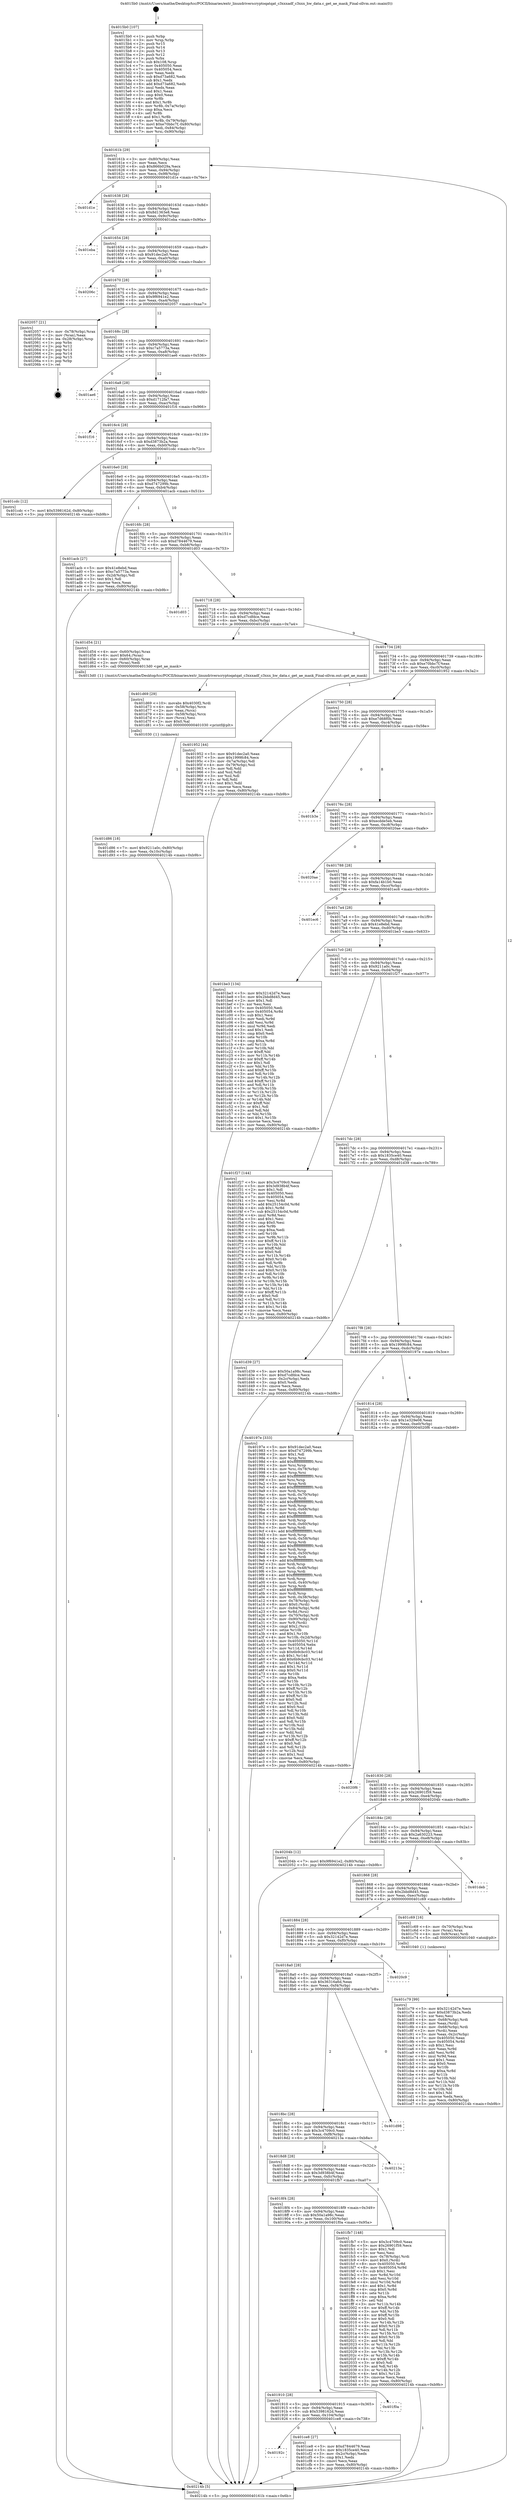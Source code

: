 digraph "0x4015b0" {
  label = "0x4015b0 (/mnt/c/Users/mathe/Desktop/tcc/POCII/binaries/extr_linuxdriverscryptoqatqat_c3xxxadf_c3xxx_hw_data.c_get_ae_mask_Final-ollvm.out::main(0))"
  labelloc = "t"
  node[shape=record]

  Entry [label="",width=0.3,height=0.3,shape=circle,fillcolor=black,style=filled]
  "0x40161b" [label="{
     0x40161b [29]\l
     | [instrs]\l
     &nbsp;&nbsp;0x40161b \<+3\>: mov -0x80(%rbp),%eax\l
     &nbsp;&nbsp;0x40161e \<+2\>: mov %eax,%ecx\l
     &nbsp;&nbsp;0x401620 \<+6\>: sub $0x866b029a,%ecx\l
     &nbsp;&nbsp;0x401626 \<+6\>: mov %eax,-0x94(%rbp)\l
     &nbsp;&nbsp;0x40162c \<+6\>: mov %ecx,-0x98(%rbp)\l
     &nbsp;&nbsp;0x401632 \<+6\>: je 0000000000401d1e \<main+0x76e\>\l
  }"]
  "0x401d1e" [label="{
     0x401d1e\l
  }", style=dashed]
  "0x401638" [label="{
     0x401638 [28]\l
     | [instrs]\l
     &nbsp;&nbsp;0x401638 \<+5\>: jmp 000000000040163d \<main+0x8d\>\l
     &nbsp;&nbsp;0x40163d \<+6\>: mov -0x94(%rbp),%eax\l
     &nbsp;&nbsp;0x401643 \<+5\>: sub $0x8d1363e8,%eax\l
     &nbsp;&nbsp;0x401648 \<+6\>: mov %eax,-0x9c(%rbp)\l
     &nbsp;&nbsp;0x40164e \<+6\>: je 0000000000401eba \<main+0x90a\>\l
  }"]
  Exit [label="",width=0.3,height=0.3,shape=circle,fillcolor=black,style=filled,peripheries=2]
  "0x401eba" [label="{
     0x401eba\l
  }", style=dashed]
  "0x401654" [label="{
     0x401654 [28]\l
     | [instrs]\l
     &nbsp;&nbsp;0x401654 \<+5\>: jmp 0000000000401659 \<main+0xa9\>\l
     &nbsp;&nbsp;0x401659 \<+6\>: mov -0x94(%rbp),%eax\l
     &nbsp;&nbsp;0x40165f \<+5\>: sub $0x91dec2a0,%eax\l
     &nbsp;&nbsp;0x401664 \<+6\>: mov %eax,-0xa0(%rbp)\l
     &nbsp;&nbsp;0x40166a \<+6\>: je 000000000040206c \<main+0xabc\>\l
  }"]
  "0x401d86" [label="{
     0x401d86 [18]\l
     | [instrs]\l
     &nbsp;&nbsp;0x401d86 \<+7\>: movl $0x9211a0c,-0x80(%rbp)\l
     &nbsp;&nbsp;0x401d8d \<+6\>: mov %eax,-0x10c(%rbp)\l
     &nbsp;&nbsp;0x401d93 \<+5\>: jmp 000000000040214b \<main+0xb9b\>\l
  }"]
  "0x40206c" [label="{
     0x40206c\l
  }", style=dashed]
  "0x401670" [label="{
     0x401670 [28]\l
     | [instrs]\l
     &nbsp;&nbsp;0x401670 \<+5\>: jmp 0000000000401675 \<main+0xc5\>\l
     &nbsp;&nbsp;0x401675 \<+6\>: mov -0x94(%rbp),%eax\l
     &nbsp;&nbsp;0x40167b \<+5\>: sub $0x9f6941e2,%eax\l
     &nbsp;&nbsp;0x401680 \<+6\>: mov %eax,-0xa4(%rbp)\l
     &nbsp;&nbsp;0x401686 \<+6\>: je 0000000000402057 \<main+0xaa7\>\l
  }"]
  "0x401d69" [label="{
     0x401d69 [29]\l
     | [instrs]\l
     &nbsp;&nbsp;0x401d69 \<+10\>: movabs $0x4030f2,%rdi\l
     &nbsp;&nbsp;0x401d73 \<+4\>: mov -0x58(%rbp),%rcx\l
     &nbsp;&nbsp;0x401d77 \<+2\>: mov %eax,(%rcx)\l
     &nbsp;&nbsp;0x401d79 \<+4\>: mov -0x58(%rbp),%rcx\l
     &nbsp;&nbsp;0x401d7d \<+2\>: mov (%rcx),%esi\l
     &nbsp;&nbsp;0x401d7f \<+2\>: mov $0x0,%al\l
     &nbsp;&nbsp;0x401d81 \<+5\>: call 0000000000401030 \<printf@plt\>\l
     | [calls]\l
     &nbsp;&nbsp;0x401030 \{1\} (unknown)\l
  }"]
  "0x402057" [label="{
     0x402057 [21]\l
     | [instrs]\l
     &nbsp;&nbsp;0x402057 \<+4\>: mov -0x78(%rbp),%rax\l
     &nbsp;&nbsp;0x40205b \<+2\>: mov (%rax),%eax\l
     &nbsp;&nbsp;0x40205d \<+4\>: lea -0x28(%rbp),%rsp\l
     &nbsp;&nbsp;0x402061 \<+1\>: pop %rbx\l
     &nbsp;&nbsp;0x402062 \<+2\>: pop %r12\l
     &nbsp;&nbsp;0x402064 \<+2\>: pop %r13\l
     &nbsp;&nbsp;0x402066 \<+2\>: pop %r14\l
     &nbsp;&nbsp;0x402068 \<+2\>: pop %r15\l
     &nbsp;&nbsp;0x40206a \<+1\>: pop %rbp\l
     &nbsp;&nbsp;0x40206b \<+1\>: ret\l
  }"]
  "0x40168c" [label="{
     0x40168c [28]\l
     | [instrs]\l
     &nbsp;&nbsp;0x40168c \<+5\>: jmp 0000000000401691 \<main+0xe1\>\l
     &nbsp;&nbsp;0x401691 \<+6\>: mov -0x94(%rbp),%eax\l
     &nbsp;&nbsp;0x401697 \<+5\>: sub $0xc7a5773a,%eax\l
     &nbsp;&nbsp;0x40169c \<+6\>: mov %eax,-0xa8(%rbp)\l
     &nbsp;&nbsp;0x4016a2 \<+6\>: je 0000000000401ae6 \<main+0x536\>\l
  }"]
  "0x40192c" [label="{
     0x40192c\l
  }", style=dashed]
  "0x401ae6" [label="{
     0x401ae6\l
  }", style=dashed]
  "0x4016a8" [label="{
     0x4016a8 [28]\l
     | [instrs]\l
     &nbsp;&nbsp;0x4016a8 \<+5\>: jmp 00000000004016ad \<main+0xfd\>\l
     &nbsp;&nbsp;0x4016ad \<+6\>: mov -0x94(%rbp),%eax\l
     &nbsp;&nbsp;0x4016b3 \<+5\>: sub $0xd1712fa7,%eax\l
     &nbsp;&nbsp;0x4016b8 \<+6\>: mov %eax,-0xac(%rbp)\l
     &nbsp;&nbsp;0x4016be \<+6\>: je 0000000000401f16 \<main+0x966\>\l
  }"]
  "0x401ce8" [label="{
     0x401ce8 [27]\l
     | [instrs]\l
     &nbsp;&nbsp;0x401ce8 \<+5\>: mov $0xd7844679,%eax\l
     &nbsp;&nbsp;0x401ced \<+5\>: mov $0x1835ce40,%ecx\l
     &nbsp;&nbsp;0x401cf2 \<+3\>: mov -0x2c(%rbp),%edx\l
     &nbsp;&nbsp;0x401cf5 \<+3\>: cmp $0x1,%edx\l
     &nbsp;&nbsp;0x401cf8 \<+3\>: cmovl %ecx,%eax\l
     &nbsp;&nbsp;0x401cfb \<+3\>: mov %eax,-0x80(%rbp)\l
     &nbsp;&nbsp;0x401cfe \<+5\>: jmp 000000000040214b \<main+0xb9b\>\l
  }"]
  "0x401f16" [label="{
     0x401f16\l
  }", style=dashed]
  "0x4016c4" [label="{
     0x4016c4 [28]\l
     | [instrs]\l
     &nbsp;&nbsp;0x4016c4 \<+5\>: jmp 00000000004016c9 \<main+0x119\>\l
     &nbsp;&nbsp;0x4016c9 \<+6\>: mov -0x94(%rbp),%eax\l
     &nbsp;&nbsp;0x4016cf \<+5\>: sub $0xd3873b2a,%eax\l
     &nbsp;&nbsp;0x4016d4 \<+6\>: mov %eax,-0xb0(%rbp)\l
     &nbsp;&nbsp;0x4016da \<+6\>: je 0000000000401cdc \<main+0x72c\>\l
  }"]
  "0x401910" [label="{
     0x401910 [28]\l
     | [instrs]\l
     &nbsp;&nbsp;0x401910 \<+5\>: jmp 0000000000401915 \<main+0x365\>\l
     &nbsp;&nbsp;0x401915 \<+6\>: mov -0x94(%rbp),%eax\l
     &nbsp;&nbsp;0x40191b \<+5\>: sub $0x5398162d,%eax\l
     &nbsp;&nbsp;0x401920 \<+6\>: mov %eax,-0x104(%rbp)\l
     &nbsp;&nbsp;0x401926 \<+6\>: je 0000000000401ce8 \<main+0x738\>\l
  }"]
  "0x401cdc" [label="{
     0x401cdc [12]\l
     | [instrs]\l
     &nbsp;&nbsp;0x401cdc \<+7\>: movl $0x5398162d,-0x80(%rbp)\l
     &nbsp;&nbsp;0x401ce3 \<+5\>: jmp 000000000040214b \<main+0xb9b\>\l
  }"]
  "0x4016e0" [label="{
     0x4016e0 [28]\l
     | [instrs]\l
     &nbsp;&nbsp;0x4016e0 \<+5\>: jmp 00000000004016e5 \<main+0x135\>\l
     &nbsp;&nbsp;0x4016e5 \<+6\>: mov -0x94(%rbp),%eax\l
     &nbsp;&nbsp;0x4016eb \<+5\>: sub $0xd747299b,%eax\l
     &nbsp;&nbsp;0x4016f0 \<+6\>: mov %eax,-0xb4(%rbp)\l
     &nbsp;&nbsp;0x4016f6 \<+6\>: je 0000000000401acb \<main+0x51b\>\l
  }"]
  "0x401f0a" [label="{
     0x401f0a\l
  }", style=dashed]
  "0x401acb" [label="{
     0x401acb [27]\l
     | [instrs]\l
     &nbsp;&nbsp;0x401acb \<+5\>: mov $0x41e8ebd,%eax\l
     &nbsp;&nbsp;0x401ad0 \<+5\>: mov $0xc7a5773a,%ecx\l
     &nbsp;&nbsp;0x401ad5 \<+3\>: mov -0x2d(%rbp),%dl\l
     &nbsp;&nbsp;0x401ad8 \<+3\>: test $0x1,%dl\l
     &nbsp;&nbsp;0x401adb \<+3\>: cmovne %ecx,%eax\l
     &nbsp;&nbsp;0x401ade \<+3\>: mov %eax,-0x80(%rbp)\l
     &nbsp;&nbsp;0x401ae1 \<+5\>: jmp 000000000040214b \<main+0xb9b\>\l
  }"]
  "0x4016fc" [label="{
     0x4016fc [28]\l
     | [instrs]\l
     &nbsp;&nbsp;0x4016fc \<+5\>: jmp 0000000000401701 \<main+0x151\>\l
     &nbsp;&nbsp;0x401701 \<+6\>: mov -0x94(%rbp),%eax\l
     &nbsp;&nbsp;0x401707 \<+5\>: sub $0xd7844679,%eax\l
     &nbsp;&nbsp;0x40170c \<+6\>: mov %eax,-0xb8(%rbp)\l
     &nbsp;&nbsp;0x401712 \<+6\>: je 0000000000401d03 \<main+0x753\>\l
  }"]
  "0x4018f4" [label="{
     0x4018f4 [28]\l
     | [instrs]\l
     &nbsp;&nbsp;0x4018f4 \<+5\>: jmp 00000000004018f9 \<main+0x349\>\l
     &nbsp;&nbsp;0x4018f9 \<+6\>: mov -0x94(%rbp),%eax\l
     &nbsp;&nbsp;0x4018ff \<+5\>: sub $0x50a1a98c,%eax\l
     &nbsp;&nbsp;0x401904 \<+6\>: mov %eax,-0x100(%rbp)\l
     &nbsp;&nbsp;0x40190a \<+6\>: je 0000000000401f0a \<main+0x95a\>\l
  }"]
  "0x401d03" [label="{
     0x401d03\l
  }", style=dashed]
  "0x401718" [label="{
     0x401718 [28]\l
     | [instrs]\l
     &nbsp;&nbsp;0x401718 \<+5\>: jmp 000000000040171d \<main+0x16d\>\l
     &nbsp;&nbsp;0x40171d \<+6\>: mov -0x94(%rbp),%eax\l
     &nbsp;&nbsp;0x401723 \<+5\>: sub $0xd7cdfdce,%eax\l
     &nbsp;&nbsp;0x401728 \<+6\>: mov %eax,-0xbc(%rbp)\l
     &nbsp;&nbsp;0x40172e \<+6\>: je 0000000000401d54 \<main+0x7a4\>\l
  }"]
  "0x401fb7" [label="{
     0x401fb7 [148]\l
     | [instrs]\l
     &nbsp;&nbsp;0x401fb7 \<+5\>: mov $0x3c4709c0,%eax\l
     &nbsp;&nbsp;0x401fbc \<+5\>: mov $0x26901f59,%ecx\l
     &nbsp;&nbsp;0x401fc1 \<+2\>: mov $0x1,%dl\l
     &nbsp;&nbsp;0x401fc3 \<+2\>: xor %esi,%esi\l
     &nbsp;&nbsp;0x401fc5 \<+4\>: mov -0x78(%rbp),%rdi\l
     &nbsp;&nbsp;0x401fc9 \<+6\>: movl $0x0,(%rdi)\l
     &nbsp;&nbsp;0x401fcf \<+8\>: mov 0x405050,%r8d\l
     &nbsp;&nbsp;0x401fd7 \<+8\>: mov 0x405054,%r9d\l
     &nbsp;&nbsp;0x401fdf \<+3\>: sub $0x1,%esi\l
     &nbsp;&nbsp;0x401fe2 \<+3\>: mov %r8d,%r10d\l
     &nbsp;&nbsp;0x401fe5 \<+3\>: add %esi,%r10d\l
     &nbsp;&nbsp;0x401fe8 \<+4\>: imul %r10d,%r8d\l
     &nbsp;&nbsp;0x401fec \<+4\>: and $0x1,%r8d\l
     &nbsp;&nbsp;0x401ff0 \<+4\>: cmp $0x0,%r8d\l
     &nbsp;&nbsp;0x401ff4 \<+4\>: sete %r11b\l
     &nbsp;&nbsp;0x401ff8 \<+4\>: cmp $0xa,%r9d\l
     &nbsp;&nbsp;0x401ffc \<+3\>: setl %bl\l
     &nbsp;&nbsp;0x401fff \<+3\>: mov %r11b,%r14b\l
     &nbsp;&nbsp;0x402002 \<+4\>: xor $0xff,%r14b\l
     &nbsp;&nbsp;0x402006 \<+3\>: mov %bl,%r15b\l
     &nbsp;&nbsp;0x402009 \<+4\>: xor $0xff,%r15b\l
     &nbsp;&nbsp;0x40200d \<+3\>: xor $0x0,%dl\l
     &nbsp;&nbsp;0x402010 \<+3\>: mov %r14b,%r12b\l
     &nbsp;&nbsp;0x402013 \<+4\>: and $0x0,%r12b\l
     &nbsp;&nbsp;0x402017 \<+3\>: and %dl,%r11b\l
     &nbsp;&nbsp;0x40201a \<+3\>: mov %r15b,%r13b\l
     &nbsp;&nbsp;0x40201d \<+4\>: and $0x0,%r13b\l
     &nbsp;&nbsp;0x402021 \<+2\>: and %dl,%bl\l
     &nbsp;&nbsp;0x402023 \<+3\>: or %r11b,%r12b\l
     &nbsp;&nbsp;0x402026 \<+3\>: or %bl,%r13b\l
     &nbsp;&nbsp;0x402029 \<+3\>: xor %r13b,%r12b\l
     &nbsp;&nbsp;0x40202c \<+3\>: or %r15b,%r14b\l
     &nbsp;&nbsp;0x40202f \<+4\>: xor $0xff,%r14b\l
     &nbsp;&nbsp;0x402033 \<+3\>: or $0x0,%dl\l
     &nbsp;&nbsp;0x402036 \<+3\>: and %dl,%r14b\l
     &nbsp;&nbsp;0x402039 \<+3\>: or %r14b,%r12b\l
     &nbsp;&nbsp;0x40203c \<+4\>: test $0x1,%r12b\l
     &nbsp;&nbsp;0x402040 \<+3\>: cmovne %ecx,%eax\l
     &nbsp;&nbsp;0x402043 \<+3\>: mov %eax,-0x80(%rbp)\l
     &nbsp;&nbsp;0x402046 \<+5\>: jmp 000000000040214b \<main+0xb9b\>\l
  }"]
  "0x401d54" [label="{
     0x401d54 [21]\l
     | [instrs]\l
     &nbsp;&nbsp;0x401d54 \<+4\>: mov -0x60(%rbp),%rax\l
     &nbsp;&nbsp;0x401d58 \<+6\>: movl $0x64,(%rax)\l
     &nbsp;&nbsp;0x401d5e \<+4\>: mov -0x60(%rbp),%rax\l
     &nbsp;&nbsp;0x401d62 \<+2\>: mov (%rax),%edi\l
     &nbsp;&nbsp;0x401d64 \<+5\>: call 00000000004013d0 \<get_ae_mask\>\l
     | [calls]\l
     &nbsp;&nbsp;0x4013d0 \{1\} (/mnt/c/Users/mathe/Desktop/tcc/POCII/binaries/extr_linuxdriverscryptoqatqat_c3xxxadf_c3xxx_hw_data.c_get_ae_mask_Final-ollvm.out::get_ae_mask)\l
  }"]
  "0x401734" [label="{
     0x401734 [28]\l
     | [instrs]\l
     &nbsp;&nbsp;0x401734 \<+5\>: jmp 0000000000401739 \<main+0x189\>\l
     &nbsp;&nbsp;0x401739 \<+6\>: mov -0x94(%rbp),%eax\l
     &nbsp;&nbsp;0x40173f \<+5\>: sub $0xe70bbc7f,%eax\l
     &nbsp;&nbsp;0x401744 \<+6\>: mov %eax,-0xc0(%rbp)\l
     &nbsp;&nbsp;0x40174a \<+6\>: je 0000000000401952 \<main+0x3a2\>\l
  }"]
  "0x4018d8" [label="{
     0x4018d8 [28]\l
     | [instrs]\l
     &nbsp;&nbsp;0x4018d8 \<+5\>: jmp 00000000004018dd \<main+0x32d\>\l
     &nbsp;&nbsp;0x4018dd \<+6\>: mov -0x94(%rbp),%eax\l
     &nbsp;&nbsp;0x4018e3 \<+5\>: sub $0x3d938b4f,%eax\l
     &nbsp;&nbsp;0x4018e8 \<+6\>: mov %eax,-0xfc(%rbp)\l
     &nbsp;&nbsp;0x4018ee \<+6\>: je 0000000000401fb7 \<main+0xa07\>\l
  }"]
  "0x401952" [label="{
     0x401952 [44]\l
     | [instrs]\l
     &nbsp;&nbsp;0x401952 \<+5\>: mov $0x91dec2a0,%eax\l
     &nbsp;&nbsp;0x401957 \<+5\>: mov $0x1999fc84,%ecx\l
     &nbsp;&nbsp;0x40195c \<+3\>: mov -0x7a(%rbp),%dl\l
     &nbsp;&nbsp;0x40195f \<+4\>: mov -0x79(%rbp),%sil\l
     &nbsp;&nbsp;0x401963 \<+3\>: mov %dl,%dil\l
     &nbsp;&nbsp;0x401966 \<+3\>: and %sil,%dil\l
     &nbsp;&nbsp;0x401969 \<+3\>: xor %sil,%dl\l
     &nbsp;&nbsp;0x40196c \<+3\>: or %dl,%dil\l
     &nbsp;&nbsp;0x40196f \<+4\>: test $0x1,%dil\l
     &nbsp;&nbsp;0x401973 \<+3\>: cmovne %ecx,%eax\l
     &nbsp;&nbsp;0x401976 \<+3\>: mov %eax,-0x80(%rbp)\l
     &nbsp;&nbsp;0x401979 \<+5\>: jmp 000000000040214b \<main+0xb9b\>\l
  }"]
  "0x401750" [label="{
     0x401750 [28]\l
     | [instrs]\l
     &nbsp;&nbsp;0x401750 \<+5\>: jmp 0000000000401755 \<main+0x1a5\>\l
     &nbsp;&nbsp;0x401755 \<+6\>: mov -0x94(%rbp),%eax\l
     &nbsp;&nbsp;0x40175b \<+5\>: sub $0xe7d68f0b,%eax\l
     &nbsp;&nbsp;0x401760 \<+6\>: mov %eax,-0xc4(%rbp)\l
     &nbsp;&nbsp;0x401766 \<+6\>: je 0000000000401b3e \<main+0x58e\>\l
  }"]
  "0x40214b" [label="{
     0x40214b [5]\l
     | [instrs]\l
     &nbsp;&nbsp;0x40214b \<+5\>: jmp 000000000040161b \<main+0x6b\>\l
  }"]
  "0x4015b0" [label="{
     0x4015b0 [107]\l
     | [instrs]\l
     &nbsp;&nbsp;0x4015b0 \<+1\>: push %rbp\l
     &nbsp;&nbsp;0x4015b1 \<+3\>: mov %rsp,%rbp\l
     &nbsp;&nbsp;0x4015b4 \<+2\>: push %r15\l
     &nbsp;&nbsp;0x4015b6 \<+2\>: push %r14\l
     &nbsp;&nbsp;0x4015b8 \<+2\>: push %r13\l
     &nbsp;&nbsp;0x4015ba \<+2\>: push %r12\l
     &nbsp;&nbsp;0x4015bc \<+1\>: push %rbx\l
     &nbsp;&nbsp;0x4015bd \<+7\>: sub $0x108,%rsp\l
     &nbsp;&nbsp;0x4015c4 \<+7\>: mov 0x405050,%eax\l
     &nbsp;&nbsp;0x4015cb \<+7\>: mov 0x405054,%ecx\l
     &nbsp;&nbsp;0x4015d2 \<+2\>: mov %eax,%edx\l
     &nbsp;&nbsp;0x4015d4 \<+6\>: sub $0xd73a682,%edx\l
     &nbsp;&nbsp;0x4015da \<+3\>: sub $0x1,%edx\l
     &nbsp;&nbsp;0x4015dd \<+6\>: add $0xd73a682,%edx\l
     &nbsp;&nbsp;0x4015e3 \<+3\>: imul %edx,%eax\l
     &nbsp;&nbsp;0x4015e6 \<+3\>: and $0x1,%eax\l
     &nbsp;&nbsp;0x4015e9 \<+3\>: cmp $0x0,%eax\l
     &nbsp;&nbsp;0x4015ec \<+4\>: sete %r8b\l
     &nbsp;&nbsp;0x4015f0 \<+4\>: and $0x1,%r8b\l
     &nbsp;&nbsp;0x4015f4 \<+4\>: mov %r8b,-0x7a(%rbp)\l
     &nbsp;&nbsp;0x4015f8 \<+3\>: cmp $0xa,%ecx\l
     &nbsp;&nbsp;0x4015fb \<+4\>: setl %r8b\l
     &nbsp;&nbsp;0x4015ff \<+4\>: and $0x1,%r8b\l
     &nbsp;&nbsp;0x401603 \<+4\>: mov %r8b,-0x79(%rbp)\l
     &nbsp;&nbsp;0x401607 \<+7\>: movl $0xe70bbc7f,-0x80(%rbp)\l
     &nbsp;&nbsp;0x40160e \<+6\>: mov %edi,-0x84(%rbp)\l
     &nbsp;&nbsp;0x401614 \<+7\>: mov %rsi,-0x90(%rbp)\l
  }"]
  "0x40213a" [label="{
     0x40213a\l
  }", style=dashed]
  "0x401b3e" [label="{
     0x401b3e\l
  }", style=dashed]
  "0x40176c" [label="{
     0x40176c [28]\l
     | [instrs]\l
     &nbsp;&nbsp;0x40176c \<+5\>: jmp 0000000000401771 \<main+0x1c1\>\l
     &nbsp;&nbsp;0x401771 \<+6\>: mov -0x94(%rbp),%eax\l
     &nbsp;&nbsp;0x401777 \<+5\>: sub $0xecdde5eb,%eax\l
     &nbsp;&nbsp;0x40177c \<+6\>: mov %eax,-0xc8(%rbp)\l
     &nbsp;&nbsp;0x401782 \<+6\>: je 00000000004020ae \<main+0xafe\>\l
  }"]
  "0x4018bc" [label="{
     0x4018bc [28]\l
     | [instrs]\l
     &nbsp;&nbsp;0x4018bc \<+5\>: jmp 00000000004018c1 \<main+0x311\>\l
     &nbsp;&nbsp;0x4018c1 \<+6\>: mov -0x94(%rbp),%eax\l
     &nbsp;&nbsp;0x4018c7 \<+5\>: sub $0x3c4709c0,%eax\l
     &nbsp;&nbsp;0x4018cc \<+6\>: mov %eax,-0xf8(%rbp)\l
     &nbsp;&nbsp;0x4018d2 \<+6\>: je 000000000040213a \<main+0xb8a\>\l
  }"]
  "0x4020ae" [label="{
     0x4020ae\l
  }", style=dashed]
  "0x401788" [label="{
     0x401788 [28]\l
     | [instrs]\l
     &nbsp;&nbsp;0x401788 \<+5\>: jmp 000000000040178d \<main+0x1dd\>\l
     &nbsp;&nbsp;0x40178d \<+6\>: mov -0x94(%rbp),%eax\l
     &nbsp;&nbsp;0x401793 \<+5\>: sub $0xfa14b1b0,%eax\l
     &nbsp;&nbsp;0x401798 \<+6\>: mov %eax,-0xcc(%rbp)\l
     &nbsp;&nbsp;0x40179e \<+6\>: je 0000000000401ec6 \<main+0x916\>\l
  }"]
  "0x401d98" [label="{
     0x401d98\l
  }", style=dashed]
  "0x401ec6" [label="{
     0x401ec6\l
  }", style=dashed]
  "0x4017a4" [label="{
     0x4017a4 [28]\l
     | [instrs]\l
     &nbsp;&nbsp;0x4017a4 \<+5\>: jmp 00000000004017a9 \<main+0x1f9\>\l
     &nbsp;&nbsp;0x4017a9 \<+6\>: mov -0x94(%rbp),%eax\l
     &nbsp;&nbsp;0x4017af \<+5\>: sub $0x41e8ebd,%eax\l
     &nbsp;&nbsp;0x4017b4 \<+6\>: mov %eax,-0xd0(%rbp)\l
     &nbsp;&nbsp;0x4017ba \<+6\>: je 0000000000401be3 \<main+0x633\>\l
  }"]
  "0x4018a0" [label="{
     0x4018a0 [28]\l
     | [instrs]\l
     &nbsp;&nbsp;0x4018a0 \<+5\>: jmp 00000000004018a5 \<main+0x2f5\>\l
     &nbsp;&nbsp;0x4018a5 \<+6\>: mov -0x94(%rbp),%eax\l
     &nbsp;&nbsp;0x4018ab \<+5\>: sub $0x36316a6d,%eax\l
     &nbsp;&nbsp;0x4018b0 \<+6\>: mov %eax,-0xf4(%rbp)\l
     &nbsp;&nbsp;0x4018b6 \<+6\>: je 0000000000401d98 \<main+0x7e8\>\l
  }"]
  "0x401be3" [label="{
     0x401be3 [134]\l
     | [instrs]\l
     &nbsp;&nbsp;0x401be3 \<+5\>: mov $0x32142d7e,%eax\l
     &nbsp;&nbsp;0x401be8 \<+5\>: mov $0x2bbd8d45,%ecx\l
     &nbsp;&nbsp;0x401bed \<+2\>: mov $0x1,%dl\l
     &nbsp;&nbsp;0x401bef \<+2\>: xor %esi,%esi\l
     &nbsp;&nbsp;0x401bf1 \<+7\>: mov 0x405050,%edi\l
     &nbsp;&nbsp;0x401bf8 \<+8\>: mov 0x405054,%r8d\l
     &nbsp;&nbsp;0x401c00 \<+3\>: sub $0x1,%esi\l
     &nbsp;&nbsp;0x401c03 \<+3\>: mov %edi,%r9d\l
     &nbsp;&nbsp;0x401c06 \<+3\>: add %esi,%r9d\l
     &nbsp;&nbsp;0x401c09 \<+4\>: imul %r9d,%edi\l
     &nbsp;&nbsp;0x401c0d \<+3\>: and $0x1,%edi\l
     &nbsp;&nbsp;0x401c10 \<+3\>: cmp $0x0,%edi\l
     &nbsp;&nbsp;0x401c13 \<+4\>: sete %r10b\l
     &nbsp;&nbsp;0x401c17 \<+4\>: cmp $0xa,%r8d\l
     &nbsp;&nbsp;0x401c1b \<+4\>: setl %r11b\l
     &nbsp;&nbsp;0x401c1f \<+3\>: mov %r10b,%bl\l
     &nbsp;&nbsp;0x401c22 \<+3\>: xor $0xff,%bl\l
     &nbsp;&nbsp;0x401c25 \<+3\>: mov %r11b,%r14b\l
     &nbsp;&nbsp;0x401c28 \<+4\>: xor $0xff,%r14b\l
     &nbsp;&nbsp;0x401c2c \<+3\>: xor $0x1,%dl\l
     &nbsp;&nbsp;0x401c2f \<+3\>: mov %bl,%r15b\l
     &nbsp;&nbsp;0x401c32 \<+4\>: and $0xff,%r15b\l
     &nbsp;&nbsp;0x401c36 \<+3\>: and %dl,%r10b\l
     &nbsp;&nbsp;0x401c39 \<+3\>: mov %r14b,%r12b\l
     &nbsp;&nbsp;0x401c3c \<+4\>: and $0xff,%r12b\l
     &nbsp;&nbsp;0x401c40 \<+3\>: and %dl,%r11b\l
     &nbsp;&nbsp;0x401c43 \<+3\>: or %r10b,%r15b\l
     &nbsp;&nbsp;0x401c46 \<+3\>: or %r11b,%r12b\l
     &nbsp;&nbsp;0x401c49 \<+3\>: xor %r12b,%r15b\l
     &nbsp;&nbsp;0x401c4c \<+3\>: or %r14b,%bl\l
     &nbsp;&nbsp;0x401c4f \<+3\>: xor $0xff,%bl\l
     &nbsp;&nbsp;0x401c52 \<+3\>: or $0x1,%dl\l
     &nbsp;&nbsp;0x401c55 \<+2\>: and %dl,%bl\l
     &nbsp;&nbsp;0x401c57 \<+3\>: or %bl,%r15b\l
     &nbsp;&nbsp;0x401c5a \<+4\>: test $0x1,%r15b\l
     &nbsp;&nbsp;0x401c5e \<+3\>: cmovne %ecx,%eax\l
     &nbsp;&nbsp;0x401c61 \<+3\>: mov %eax,-0x80(%rbp)\l
     &nbsp;&nbsp;0x401c64 \<+5\>: jmp 000000000040214b \<main+0xb9b\>\l
  }"]
  "0x4017c0" [label="{
     0x4017c0 [28]\l
     | [instrs]\l
     &nbsp;&nbsp;0x4017c0 \<+5\>: jmp 00000000004017c5 \<main+0x215\>\l
     &nbsp;&nbsp;0x4017c5 \<+6\>: mov -0x94(%rbp),%eax\l
     &nbsp;&nbsp;0x4017cb \<+5\>: sub $0x9211a0c,%eax\l
     &nbsp;&nbsp;0x4017d0 \<+6\>: mov %eax,-0xd4(%rbp)\l
     &nbsp;&nbsp;0x4017d6 \<+6\>: je 0000000000401f27 \<main+0x977\>\l
  }"]
  "0x4020c9" [label="{
     0x4020c9\l
  }", style=dashed]
  "0x401f27" [label="{
     0x401f27 [144]\l
     | [instrs]\l
     &nbsp;&nbsp;0x401f27 \<+5\>: mov $0x3c4709c0,%eax\l
     &nbsp;&nbsp;0x401f2c \<+5\>: mov $0x3d938b4f,%ecx\l
     &nbsp;&nbsp;0x401f31 \<+2\>: mov $0x1,%dl\l
     &nbsp;&nbsp;0x401f33 \<+7\>: mov 0x405050,%esi\l
     &nbsp;&nbsp;0x401f3a \<+7\>: mov 0x405054,%edi\l
     &nbsp;&nbsp;0x401f41 \<+3\>: mov %esi,%r8d\l
     &nbsp;&nbsp;0x401f44 \<+7\>: add $0x25154c0d,%r8d\l
     &nbsp;&nbsp;0x401f4b \<+4\>: sub $0x1,%r8d\l
     &nbsp;&nbsp;0x401f4f \<+7\>: sub $0x25154c0d,%r8d\l
     &nbsp;&nbsp;0x401f56 \<+4\>: imul %r8d,%esi\l
     &nbsp;&nbsp;0x401f5a \<+3\>: and $0x1,%esi\l
     &nbsp;&nbsp;0x401f5d \<+3\>: cmp $0x0,%esi\l
     &nbsp;&nbsp;0x401f60 \<+4\>: sete %r9b\l
     &nbsp;&nbsp;0x401f64 \<+3\>: cmp $0xa,%edi\l
     &nbsp;&nbsp;0x401f67 \<+4\>: setl %r10b\l
     &nbsp;&nbsp;0x401f6b \<+3\>: mov %r9b,%r11b\l
     &nbsp;&nbsp;0x401f6e \<+4\>: xor $0xff,%r11b\l
     &nbsp;&nbsp;0x401f72 \<+3\>: mov %r10b,%bl\l
     &nbsp;&nbsp;0x401f75 \<+3\>: xor $0xff,%bl\l
     &nbsp;&nbsp;0x401f78 \<+3\>: xor $0x0,%dl\l
     &nbsp;&nbsp;0x401f7b \<+3\>: mov %r11b,%r14b\l
     &nbsp;&nbsp;0x401f7e \<+4\>: and $0x0,%r14b\l
     &nbsp;&nbsp;0x401f82 \<+3\>: and %dl,%r9b\l
     &nbsp;&nbsp;0x401f85 \<+3\>: mov %bl,%r15b\l
     &nbsp;&nbsp;0x401f88 \<+4\>: and $0x0,%r15b\l
     &nbsp;&nbsp;0x401f8c \<+3\>: and %dl,%r10b\l
     &nbsp;&nbsp;0x401f8f \<+3\>: or %r9b,%r14b\l
     &nbsp;&nbsp;0x401f92 \<+3\>: or %r10b,%r15b\l
     &nbsp;&nbsp;0x401f95 \<+3\>: xor %r15b,%r14b\l
     &nbsp;&nbsp;0x401f98 \<+3\>: or %bl,%r11b\l
     &nbsp;&nbsp;0x401f9b \<+4\>: xor $0xff,%r11b\l
     &nbsp;&nbsp;0x401f9f \<+3\>: or $0x0,%dl\l
     &nbsp;&nbsp;0x401fa2 \<+3\>: and %dl,%r11b\l
     &nbsp;&nbsp;0x401fa5 \<+3\>: or %r11b,%r14b\l
     &nbsp;&nbsp;0x401fa8 \<+4\>: test $0x1,%r14b\l
     &nbsp;&nbsp;0x401fac \<+3\>: cmovne %ecx,%eax\l
     &nbsp;&nbsp;0x401faf \<+3\>: mov %eax,-0x80(%rbp)\l
     &nbsp;&nbsp;0x401fb2 \<+5\>: jmp 000000000040214b \<main+0xb9b\>\l
  }"]
  "0x4017dc" [label="{
     0x4017dc [28]\l
     | [instrs]\l
     &nbsp;&nbsp;0x4017dc \<+5\>: jmp 00000000004017e1 \<main+0x231\>\l
     &nbsp;&nbsp;0x4017e1 \<+6\>: mov -0x94(%rbp),%eax\l
     &nbsp;&nbsp;0x4017e7 \<+5\>: sub $0x1835ce40,%eax\l
     &nbsp;&nbsp;0x4017ec \<+6\>: mov %eax,-0xd8(%rbp)\l
     &nbsp;&nbsp;0x4017f2 \<+6\>: je 0000000000401d39 \<main+0x789\>\l
  }"]
  "0x401c79" [label="{
     0x401c79 [99]\l
     | [instrs]\l
     &nbsp;&nbsp;0x401c79 \<+5\>: mov $0x32142d7e,%ecx\l
     &nbsp;&nbsp;0x401c7e \<+5\>: mov $0xd3873b2a,%edx\l
     &nbsp;&nbsp;0x401c83 \<+2\>: xor %esi,%esi\l
     &nbsp;&nbsp;0x401c85 \<+4\>: mov -0x68(%rbp),%rdi\l
     &nbsp;&nbsp;0x401c89 \<+2\>: mov %eax,(%rdi)\l
     &nbsp;&nbsp;0x401c8b \<+4\>: mov -0x68(%rbp),%rdi\l
     &nbsp;&nbsp;0x401c8f \<+2\>: mov (%rdi),%eax\l
     &nbsp;&nbsp;0x401c91 \<+3\>: mov %eax,-0x2c(%rbp)\l
     &nbsp;&nbsp;0x401c94 \<+7\>: mov 0x405050,%eax\l
     &nbsp;&nbsp;0x401c9b \<+8\>: mov 0x405054,%r8d\l
     &nbsp;&nbsp;0x401ca3 \<+3\>: sub $0x1,%esi\l
     &nbsp;&nbsp;0x401ca6 \<+3\>: mov %eax,%r9d\l
     &nbsp;&nbsp;0x401ca9 \<+3\>: add %esi,%r9d\l
     &nbsp;&nbsp;0x401cac \<+4\>: imul %r9d,%eax\l
     &nbsp;&nbsp;0x401cb0 \<+3\>: and $0x1,%eax\l
     &nbsp;&nbsp;0x401cb3 \<+3\>: cmp $0x0,%eax\l
     &nbsp;&nbsp;0x401cb6 \<+4\>: sete %r10b\l
     &nbsp;&nbsp;0x401cba \<+4\>: cmp $0xa,%r8d\l
     &nbsp;&nbsp;0x401cbe \<+4\>: setl %r11b\l
     &nbsp;&nbsp;0x401cc2 \<+3\>: mov %r10b,%bl\l
     &nbsp;&nbsp;0x401cc5 \<+3\>: and %r11b,%bl\l
     &nbsp;&nbsp;0x401cc8 \<+3\>: xor %r11b,%r10b\l
     &nbsp;&nbsp;0x401ccb \<+3\>: or %r10b,%bl\l
     &nbsp;&nbsp;0x401cce \<+3\>: test $0x1,%bl\l
     &nbsp;&nbsp;0x401cd1 \<+3\>: cmovne %edx,%ecx\l
     &nbsp;&nbsp;0x401cd4 \<+3\>: mov %ecx,-0x80(%rbp)\l
     &nbsp;&nbsp;0x401cd7 \<+5\>: jmp 000000000040214b \<main+0xb9b\>\l
  }"]
  "0x401d39" [label="{
     0x401d39 [27]\l
     | [instrs]\l
     &nbsp;&nbsp;0x401d39 \<+5\>: mov $0x50a1a98c,%eax\l
     &nbsp;&nbsp;0x401d3e \<+5\>: mov $0xd7cdfdce,%ecx\l
     &nbsp;&nbsp;0x401d43 \<+3\>: mov -0x2c(%rbp),%edx\l
     &nbsp;&nbsp;0x401d46 \<+3\>: cmp $0x0,%edx\l
     &nbsp;&nbsp;0x401d49 \<+3\>: cmove %ecx,%eax\l
     &nbsp;&nbsp;0x401d4c \<+3\>: mov %eax,-0x80(%rbp)\l
     &nbsp;&nbsp;0x401d4f \<+5\>: jmp 000000000040214b \<main+0xb9b\>\l
  }"]
  "0x4017f8" [label="{
     0x4017f8 [28]\l
     | [instrs]\l
     &nbsp;&nbsp;0x4017f8 \<+5\>: jmp 00000000004017fd \<main+0x24d\>\l
     &nbsp;&nbsp;0x4017fd \<+6\>: mov -0x94(%rbp),%eax\l
     &nbsp;&nbsp;0x401803 \<+5\>: sub $0x1999fc84,%eax\l
     &nbsp;&nbsp;0x401808 \<+6\>: mov %eax,-0xdc(%rbp)\l
     &nbsp;&nbsp;0x40180e \<+6\>: je 000000000040197e \<main+0x3ce\>\l
  }"]
  "0x401884" [label="{
     0x401884 [28]\l
     | [instrs]\l
     &nbsp;&nbsp;0x401884 \<+5\>: jmp 0000000000401889 \<main+0x2d9\>\l
     &nbsp;&nbsp;0x401889 \<+6\>: mov -0x94(%rbp),%eax\l
     &nbsp;&nbsp;0x40188f \<+5\>: sub $0x32142d7e,%eax\l
     &nbsp;&nbsp;0x401894 \<+6\>: mov %eax,-0xf0(%rbp)\l
     &nbsp;&nbsp;0x40189a \<+6\>: je 00000000004020c9 \<main+0xb19\>\l
  }"]
  "0x40197e" [label="{
     0x40197e [333]\l
     | [instrs]\l
     &nbsp;&nbsp;0x40197e \<+5\>: mov $0x91dec2a0,%eax\l
     &nbsp;&nbsp;0x401983 \<+5\>: mov $0xd747299b,%ecx\l
     &nbsp;&nbsp;0x401988 \<+2\>: mov $0x1,%dl\l
     &nbsp;&nbsp;0x40198a \<+3\>: mov %rsp,%rsi\l
     &nbsp;&nbsp;0x40198d \<+4\>: add $0xfffffffffffffff0,%rsi\l
     &nbsp;&nbsp;0x401991 \<+3\>: mov %rsi,%rsp\l
     &nbsp;&nbsp;0x401994 \<+4\>: mov %rsi,-0x78(%rbp)\l
     &nbsp;&nbsp;0x401998 \<+3\>: mov %rsp,%rsi\l
     &nbsp;&nbsp;0x40199b \<+4\>: add $0xfffffffffffffff0,%rsi\l
     &nbsp;&nbsp;0x40199f \<+3\>: mov %rsi,%rsp\l
     &nbsp;&nbsp;0x4019a2 \<+3\>: mov %rsp,%rdi\l
     &nbsp;&nbsp;0x4019a5 \<+4\>: add $0xfffffffffffffff0,%rdi\l
     &nbsp;&nbsp;0x4019a9 \<+3\>: mov %rdi,%rsp\l
     &nbsp;&nbsp;0x4019ac \<+4\>: mov %rdi,-0x70(%rbp)\l
     &nbsp;&nbsp;0x4019b0 \<+3\>: mov %rsp,%rdi\l
     &nbsp;&nbsp;0x4019b3 \<+4\>: add $0xfffffffffffffff0,%rdi\l
     &nbsp;&nbsp;0x4019b7 \<+3\>: mov %rdi,%rsp\l
     &nbsp;&nbsp;0x4019ba \<+4\>: mov %rdi,-0x68(%rbp)\l
     &nbsp;&nbsp;0x4019be \<+3\>: mov %rsp,%rdi\l
     &nbsp;&nbsp;0x4019c1 \<+4\>: add $0xfffffffffffffff0,%rdi\l
     &nbsp;&nbsp;0x4019c5 \<+3\>: mov %rdi,%rsp\l
     &nbsp;&nbsp;0x4019c8 \<+4\>: mov %rdi,-0x60(%rbp)\l
     &nbsp;&nbsp;0x4019cc \<+3\>: mov %rsp,%rdi\l
     &nbsp;&nbsp;0x4019cf \<+4\>: add $0xfffffffffffffff0,%rdi\l
     &nbsp;&nbsp;0x4019d3 \<+3\>: mov %rdi,%rsp\l
     &nbsp;&nbsp;0x4019d6 \<+4\>: mov %rdi,-0x58(%rbp)\l
     &nbsp;&nbsp;0x4019da \<+3\>: mov %rsp,%rdi\l
     &nbsp;&nbsp;0x4019dd \<+4\>: add $0xfffffffffffffff0,%rdi\l
     &nbsp;&nbsp;0x4019e1 \<+3\>: mov %rdi,%rsp\l
     &nbsp;&nbsp;0x4019e4 \<+4\>: mov %rdi,-0x50(%rbp)\l
     &nbsp;&nbsp;0x4019e8 \<+3\>: mov %rsp,%rdi\l
     &nbsp;&nbsp;0x4019eb \<+4\>: add $0xfffffffffffffff0,%rdi\l
     &nbsp;&nbsp;0x4019ef \<+3\>: mov %rdi,%rsp\l
     &nbsp;&nbsp;0x4019f2 \<+4\>: mov %rdi,-0x48(%rbp)\l
     &nbsp;&nbsp;0x4019f6 \<+3\>: mov %rsp,%rdi\l
     &nbsp;&nbsp;0x4019f9 \<+4\>: add $0xfffffffffffffff0,%rdi\l
     &nbsp;&nbsp;0x4019fd \<+3\>: mov %rdi,%rsp\l
     &nbsp;&nbsp;0x401a00 \<+4\>: mov %rdi,-0x40(%rbp)\l
     &nbsp;&nbsp;0x401a04 \<+3\>: mov %rsp,%rdi\l
     &nbsp;&nbsp;0x401a07 \<+4\>: add $0xfffffffffffffff0,%rdi\l
     &nbsp;&nbsp;0x401a0b \<+3\>: mov %rdi,%rsp\l
     &nbsp;&nbsp;0x401a0e \<+4\>: mov %rdi,-0x38(%rbp)\l
     &nbsp;&nbsp;0x401a12 \<+4\>: mov -0x78(%rbp),%rdi\l
     &nbsp;&nbsp;0x401a16 \<+6\>: movl $0x0,(%rdi)\l
     &nbsp;&nbsp;0x401a1c \<+7\>: mov -0x84(%rbp),%r8d\l
     &nbsp;&nbsp;0x401a23 \<+3\>: mov %r8d,(%rsi)\l
     &nbsp;&nbsp;0x401a26 \<+4\>: mov -0x70(%rbp),%rdi\l
     &nbsp;&nbsp;0x401a2a \<+7\>: mov -0x90(%rbp),%r9\l
     &nbsp;&nbsp;0x401a31 \<+3\>: mov %r9,(%rdi)\l
     &nbsp;&nbsp;0x401a34 \<+3\>: cmpl $0x2,(%rsi)\l
     &nbsp;&nbsp;0x401a37 \<+4\>: setne %r10b\l
     &nbsp;&nbsp;0x401a3b \<+4\>: and $0x1,%r10b\l
     &nbsp;&nbsp;0x401a3f \<+4\>: mov %r10b,-0x2d(%rbp)\l
     &nbsp;&nbsp;0x401a43 \<+8\>: mov 0x405050,%r11d\l
     &nbsp;&nbsp;0x401a4b \<+7\>: mov 0x405054,%ebx\l
     &nbsp;&nbsp;0x401a52 \<+3\>: mov %r11d,%r14d\l
     &nbsp;&nbsp;0x401a55 \<+7\>: sub $0x6b9cbc03,%r14d\l
     &nbsp;&nbsp;0x401a5c \<+4\>: sub $0x1,%r14d\l
     &nbsp;&nbsp;0x401a60 \<+7\>: add $0x6b9cbc03,%r14d\l
     &nbsp;&nbsp;0x401a67 \<+4\>: imul %r14d,%r11d\l
     &nbsp;&nbsp;0x401a6b \<+4\>: and $0x1,%r11d\l
     &nbsp;&nbsp;0x401a6f \<+4\>: cmp $0x0,%r11d\l
     &nbsp;&nbsp;0x401a73 \<+4\>: sete %r10b\l
     &nbsp;&nbsp;0x401a77 \<+3\>: cmp $0xa,%ebx\l
     &nbsp;&nbsp;0x401a7a \<+4\>: setl %r15b\l
     &nbsp;&nbsp;0x401a7e \<+3\>: mov %r10b,%r12b\l
     &nbsp;&nbsp;0x401a81 \<+4\>: xor $0xff,%r12b\l
     &nbsp;&nbsp;0x401a85 \<+3\>: mov %r15b,%r13b\l
     &nbsp;&nbsp;0x401a88 \<+4\>: xor $0xff,%r13b\l
     &nbsp;&nbsp;0x401a8c \<+3\>: xor $0x0,%dl\l
     &nbsp;&nbsp;0x401a8f \<+3\>: mov %r12b,%sil\l
     &nbsp;&nbsp;0x401a92 \<+4\>: and $0x0,%sil\l
     &nbsp;&nbsp;0x401a96 \<+3\>: and %dl,%r10b\l
     &nbsp;&nbsp;0x401a99 \<+3\>: mov %r13b,%dil\l
     &nbsp;&nbsp;0x401a9c \<+4\>: and $0x0,%dil\l
     &nbsp;&nbsp;0x401aa0 \<+3\>: and %dl,%r15b\l
     &nbsp;&nbsp;0x401aa3 \<+3\>: or %r10b,%sil\l
     &nbsp;&nbsp;0x401aa6 \<+3\>: or %r15b,%dil\l
     &nbsp;&nbsp;0x401aa9 \<+3\>: xor %dil,%sil\l
     &nbsp;&nbsp;0x401aac \<+3\>: or %r13b,%r12b\l
     &nbsp;&nbsp;0x401aaf \<+4\>: xor $0xff,%r12b\l
     &nbsp;&nbsp;0x401ab3 \<+3\>: or $0x0,%dl\l
     &nbsp;&nbsp;0x401ab6 \<+3\>: and %dl,%r12b\l
     &nbsp;&nbsp;0x401ab9 \<+3\>: or %r12b,%sil\l
     &nbsp;&nbsp;0x401abc \<+4\>: test $0x1,%sil\l
     &nbsp;&nbsp;0x401ac0 \<+3\>: cmovne %ecx,%eax\l
     &nbsp;&nbsp;0x401ac3 \<+3\>: mov %eax,-0x80(%rbp)\l
     &nbsp;&nbsp;0x401ac6 \<+5\>: jmp 000000000040214b \<main+0xb9b\>\l
  }"]
  "0x401814" [label="{
     0x401814 [28]\l
     | [instrs]\l
     &nbsp;&nbsp;0x401814 \<+5\>: jmp 0000000000401819 \<main+0x269\>\l
     &nbsp;&nbsp;0x401819 \<+6\>: mov -0x94(%rbp),%eax\l
     &nbsp;&nbsp;0x40181f \<+5\>: sub $0x1e329e08,%eax\l
     &nbsp;&nbsp;0x401824 \<+6\>: mov %eax,-0xe0(%rbp)\l
     &nbsp;&nbsp;0x40182a \<+6\>: je 00000000004020f6 \<main+0xb46\>\l
  }"]
  "0x401c69" [label="{
     0x401c69 [16]\l
     | [instrs]\l
     &nbsp;&nbsp;0x401c69 \<+4\>: mov -0x70(%rbp),%rax\l
     &nbsp;&nbsp;0x401c6d \<+3\>: mov (%rax),%rax\l
     &nbsp;&nbsp;0x401c70 \<+4\>: mov 0x8(%rax),%rdi\l
     &nbsp;&nbsp;0x401c74 \<+5\>: call 0000000000401040 \<atoi@plt\>\l
     | [calls]\l
     &nbsp;&nbsp;0x401040 \{1\} (unknown)\l
  }"]
  "0x401868" [label="{
     0x401868 [28]\l
     | [instrs]\l
     &nbsp;&nbsp;0x401868 \<+5\>: jmp 000000000040186d \<main+0x2bd\>\l
     &nbsp;&nbsp;0x40186d \<+6\>: mov -0x94(%rbp),%eax\l
     &nbsp;&nbsp;0x401873 \<+5\>: sub $0x2bbd8d45,%eax\l
     &nbsp;&nbsp;0x401878 \<+6\>: mov %eax,-0xec(%rbp)\l
     &nbsp;&nbsp;0x40187e \<+6\>: je 0000000000401c69 \<main+0x6b9\>\l
  }"]
  "0x4020f6" [label="{
     0x4020f6\l
  }", style=dashed]
  "0x401830" [label="{
     0x401830 [28]\l
     | [instrs]\l
     &nbsp;&nbsp;0x401830 \<+5\>: jmp 0000000000401835 \<main+0x285\>\l
     &nbsp;&nbsp;0x401835 \<+6\>: mov -0x94(%rbp),%eax\l
     &nbsp;&nbsp;0x40183b \<+5\>: sub $0x26901f59,%eax\l
     &nbsp;&nbsp;0x401840 \<+6\>: mov %eax,-0xe4(%rbp)\l
     &nbsp;&nbsp;0x401846 \<+6\>: je 000000000040204b \<main+0xa9b\>\l
  }"]
  "0x401deb" [label="{
     0x401deb\l
  }", style=dashed]
  "0x40204b" [label="{
     0x40204b [12]\l
     | [instrs]\l
     &nbsp;&nbsp;0x40204b \<+7\>: movl $0x9f6941e2,-0x80(%rbp)\l
     &nbsp;&nbsp;0x402052 \<+5\>: jmp 000000000040214b \<main+0xb9b\>\l
  }"]
  "0x40184c" [label="{
     0x40184c [28]\l
     | [instrs]\l
     &nbsp;&nbsp;0x40184c \<+5\>: jmp 0000000000401851 \<main+0x2a1\>\l
     &nbsp;&nbsp;0x401851 \<+6\>: mov -0x94(%rbp),%eax\l
     &nbsp;&nbsp;0x401857 \<+5\>: sub $0x2a630223,%eax\l
     &nbsp;&nbsp;0x40185c \<+6\>: mov %eax,-0xe8(%rbp)\l
     &nbsp;&nbsp;0x401862 \<+6\>: je 0000000000401deb \<main+0x83b\>\l
  }"]
  Entry -> "0x4015b0" [label=" 1"]
  "0x40161b" -> "0x401d1e" [label=" 0"]
  "0x40161b" -> "0x401638" [label=" 13"]
  "0x402057" -> Exit [label=" 1"]
  "0x401638" -> "0x401eba" [label=" 0"]
  "0x401638" -> "0x401654" [label=" 13"]
  "0x40204b" -> "0x40214b" [label=" 1"]
  "0x401654" -> "0x40206c" [label=" 0"]
  "0x401654" -> "0x401670" [label=" 13"]
  "0x401fb7" -> "0x40214b" [label=" 1"]
  "0x401670" -> "0x402057" [label=" 1"]
  "0x401670" -> "0x40168c" [label=" 12"]
  "0x401f27" -> "0x40214b" [label=" 1"]
  "0x40168c" -> "0x401ae6" [label=" 0"]
  "0x40168c" -> "0x4016a8" [label=" 12"]
  "0x401d86" -> "0x40214b" [label=" 1"]
  "0x4016a8" -> "0x401f16" [label=" 0"]
  "0x4016a8" -> "0x4016c4" [label=" 12"]
  "0x401d69" -> "0x401d86" [label=" 1"]
  "0x4016c4" -> "0x401cdc" [label=" 1"]
  "0x4016c4" -> "0x4016e0" [label=" 11"]
  "0x401d39" -> "0x40214b" [label=" 1"]
  "0x4016e0" -> "0x401acb" [label=" 1"]
  "0x4016e0" -> "0x4016fc" [label=" 10"]
  "0x401ce8" -> "0x40214b" [label=" 1"]
  "0x4016fc" -> "0x401d03" [label=" 0"]
  "0x4016fc" -> "0x401718" [label=" 10"]
  "0x401910" -> "0x401ce8" [label=" 1"]
  "0x401718" -> "0x401d54" [label=" 1"]
  "0x401718" -> "0x401734" [label=" 9"]
  "0x401d54" -> "0x401d69" [label=" 1"]
  "0x401734" -> "0x401952" [label=" 1"]
  "0x401734" -> "0x401750" [label=" 8"]
  "0x401952" -> "0x40214b" [label=" 1"]
  "0x4015b0" -> "0x40161b" [label=" 1"]
  "0x40214b" -> "0x40161b" [label=" 12"]
  "0x4018f4" -> "0x401f0a" [label=" 0"]
  "0x401750" -> "0x401b3e" [label=" 0"]
  "0x401750" -> "0x40176c" [label=" 8"]
  "0x401910" -> "0x40192c" [label=" 0"]
  "0x40176c" -> "0x4020ae" [label=" 0"]
  "0x40176c" -> "0x401788" [label=" 8"]
  "0x4018d8" -> "0x401fb7" [label=" 1"]
  "0x401788" -> "0x401ec6" [label=" 0"]
  "0x401788" -> "0x4017a4" [label=" 8"]
  "0x4018f4" -> "0x401910" [label=" 1"]
  "0x4017a4" -> "0x401be3" [label=" 1"]
  "0x4017a4" -> "0x4017c0" [label=" 7"]
  "0x4018bc" -> "0x40213a" [label=" 0"]
  "0x4017c0" -> "0x401f27" [label=" 1"]
  "0x4017c0" -> "0x4017dc" [label=" 6"]
  "0x4018d8" -> "0x4018f4" [label=" 1"]
  "0x4017dc" -> "0x401d39" [label=" 1"]
  "0x4017dc" -> "0x4017f8" [label=" 5"]
  "0x4018a0" -> "0x401d98" [label=" 0"]
  "0x4017f8" -> "0x40197e" [label=" 1"]
  "0x4017f8" -> "0x401814" [label=" 4"]
  "0x4018bc" -> "0x4018d8" [label=" 2"]
  "0x40197e" -> "0x40214b" [label=" 1"]
  "0x401acb" -> "0x40214b" [label=" 1"]
  "0x401be3" -> "0x40214b" [label=" 1"]
  "0x401884" -> "0x4018a0" [label=" 2"]
  "0x401814" -> "0x4020f6" [label=" 0"]
  "0x401814" -> "0x401830" [label=" 4"]
  "0x4018a0" -> "0x4018bc" [label=" 2"]
  "0x401830" -> "0x40204b" [label=" 1"]
  "0x401830" -> "0x40184c" [label=" 3"]
  "0x401cdc" -> "0x40214b" [label=" 1"]
  "0x40184c" -> "0x401deb" [label=" 0"]
  "0x40184c" -> "0x401868" [label=" 3"]
  "0x401884" -> "0x4020c9" [label=" 0"]
  "0x401868" -> "0x401c69" [label=" 1"]
  "0x401868" -> "0x401884" [label=" 2"]
  "0x401c69" -> "0x401c79" [label=" 1"]
  "0x401c79" -> "0x40214b" [label=" 1"]
}
